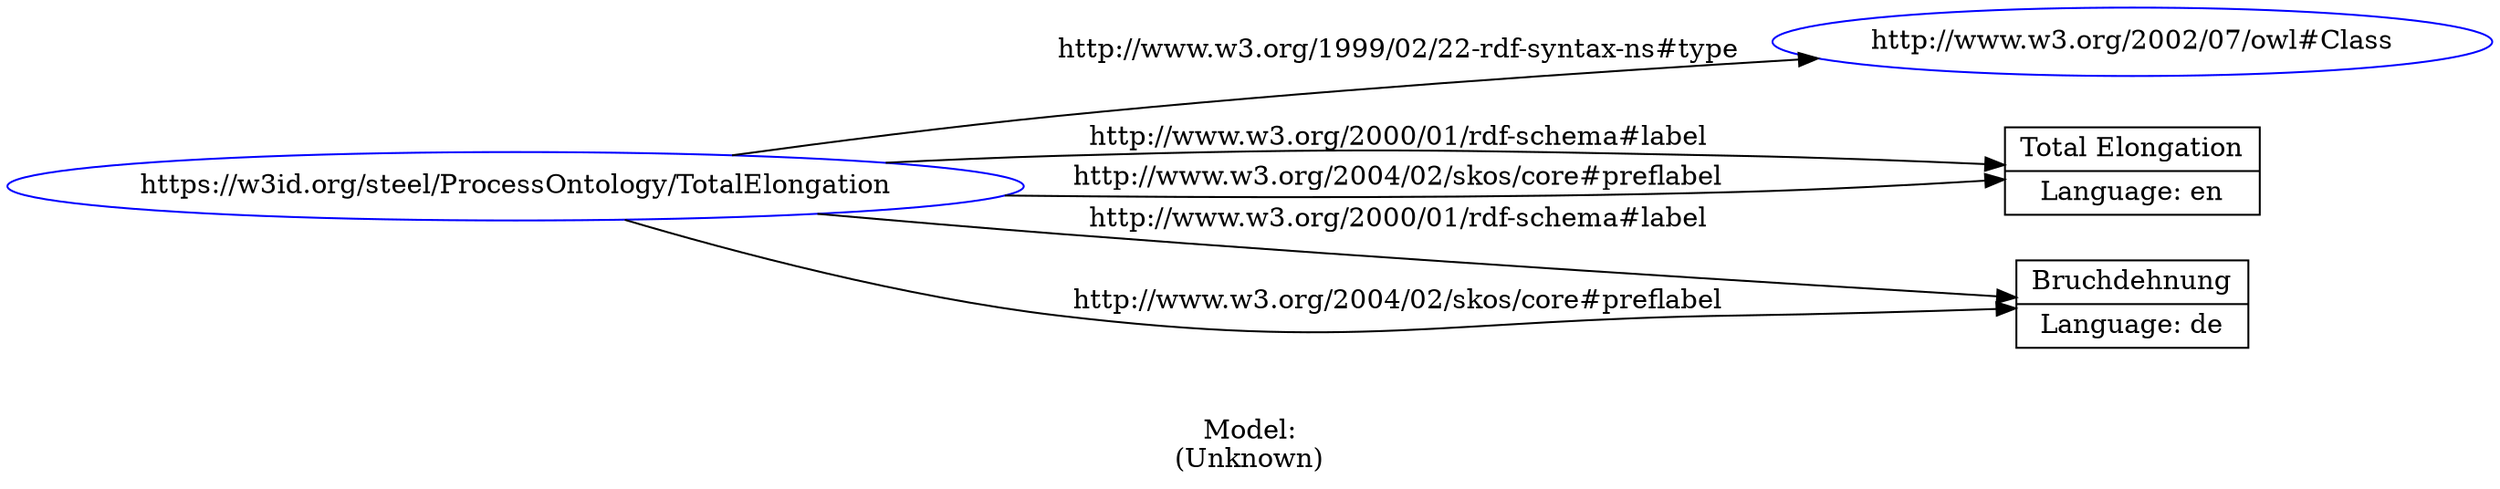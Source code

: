 digraph {
	rankdir = LR;
	charset="utf-8";

	"Rhttps://w3id.org/steel/ProcessOntology/TotalElongation" -> "Rhttp://www.w3.org/2002/07/owl#Class" [ label="http://www.w3.org/1999/02/22-rdf-syntax-ns#type" ];
	"Rhttps://w3id.org/steel/ProcessOntology/TotalElongation" -> "LTotal Elongation|Language: en" [ label="http://www.w3.org/2000/01/rdf-schema#label" ];
	"Rhttps://w3id.org/steel/ProcessOntology/TotalElongation" -> "LBruchdehnung|Language: de" [ label="http://www.w3.org/2000/01/rdf-schema#label" ];
	"Rhttps://w3id.org/steel/ProcessOntology/TotalElongation" -> "LTotal Elongation|Language: en" [ label="http://www.w3.org/2004/02/skos/core#preflabel" ];
	"Rhttps://w3id.org/steel/ProcessOntology/TotalElongation" -> "LBruchdehnung|Language: de" [ label="http://www.w3.org/2004/02/skos/core#preflabel" ];

	// Resources
	"Rhttps://w3id.org/steel/ProcessOntology/TotalElongation" [ label="https://w3id.org/steel/ProcessOntology/TotalElongation", shape = ellipse, color = blue ];
	"Rhttp://www.w3.org/2002/07/owl#Class" [ label="http://www.w3.org/2002/07/owl#Class", shape = ellipse, color = blue ];

	// Anonymous nodes

	// Literals
	"LTotal Elongation|Language: en" [ label="Total Elongation|Language: en", shape = record ];
	"LBruchdehnung|Language: de" [ label="Bruchdehnung|Language: de", shape = record ];

	label="\n\nModel:\n(Unknown)";
}
